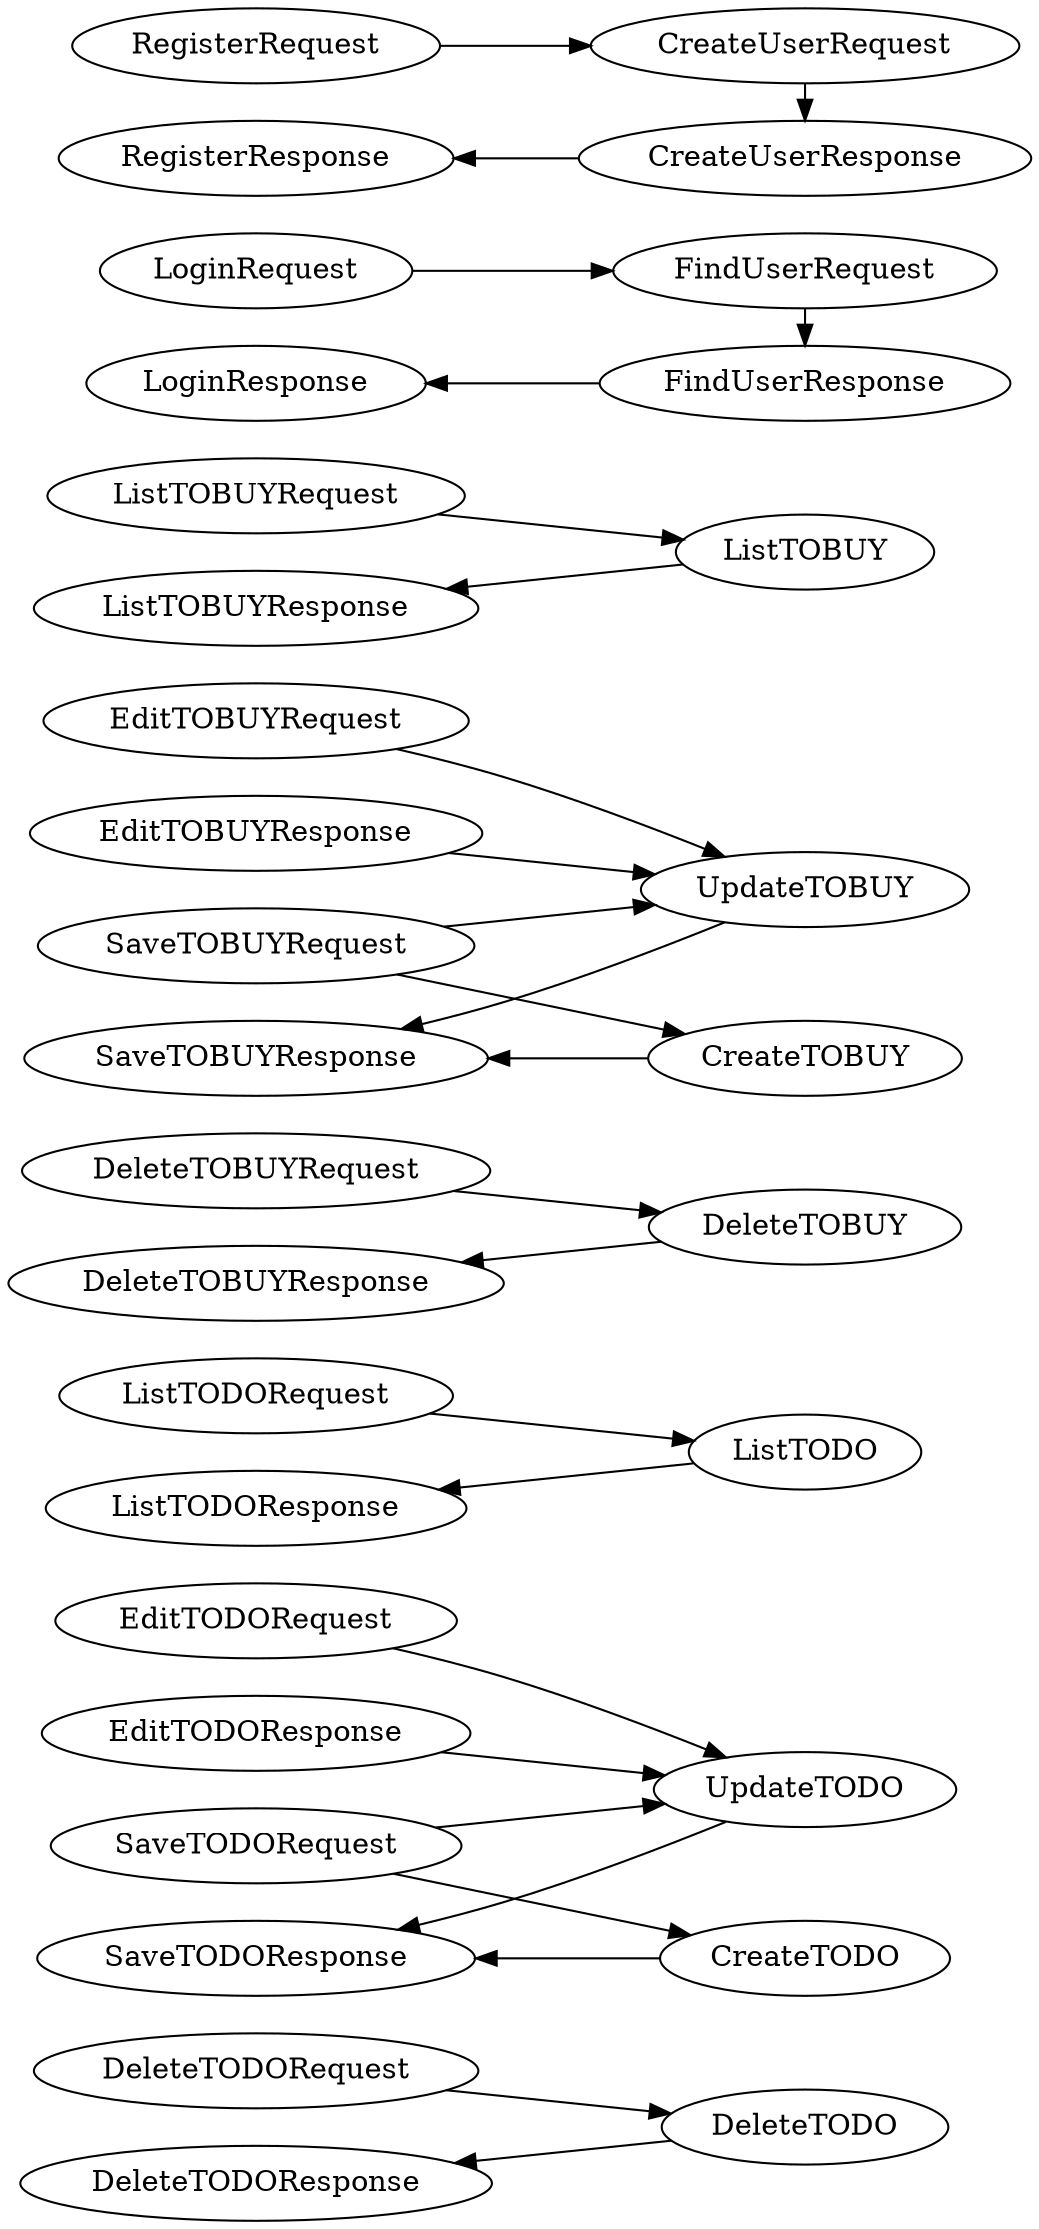 digraph architecture {


//GraphViz Engine: Dot
//You can generate image by online generators, for example - https://dreampuf.github.io/GraphvizOnline/


rankdir=LR; 


forcelabels=true;


/* DTO.Public.TODO.DeleteTODORequest */
DTO_Public_TODO_DeleteTODORequest[label="DeleteTODORequest"];
/* DTO.Public.TODO.DeleteTODOResponse */
DTO_Public_TODO_DeleteTODOResponse[label="DeleteTODOResponse"];
/* DTO.Public.TODO.EditTODORequest */
DTO_Public_TODO_EditTODORequest[label="EditTODORequest"];
/* DTO.Public.TODO.EditTODOResponse */
DTO_Public_TODO_EditTODOResponse[label="EditTODOResponse"];
/* DTO.Public.TODO.ListTODORequest */
DTO_Public_TODO_ListTODORequest[label="ListTODORequest"];
/* DTO.Public.TODO.ListTODOResponse */
DTO_Public_TODO_ListTODOResponse[label="ListTODOResponse"];
/* DTO.Public.TODO.SaveTODORequest */
DTO_Public_TODO_SaveTODORequest[label="SaveTODORequest"];
/* DTO.Public.TODO.SaveTODOResponse */
DTO_Public_TODO_SaveTODOResponse[label="SaveTODOResponse"];
/* DTO.Public.TOBUY.DeleteTOBUYRequest */
DTO_Public_TOBUY_DeleteTOBUYRequest[label="DeleteTOBUYRequest"];
/* DTO.Public.TOBUY.DeleteTOBUYResponse */
DTO_Public_TOBUY_DeleteTOBUYResponse[label="DeleteTOBUYResponse"];
/* DTO.Public.TOBUY.EditTOBUYRequest */
DTO_Public_TOBUY_EditTOBUYRequest[label="EditTOBUYRequest"];
/* DTO.Public.TOBUY.EditTOBUYResponse */
DTO_Public_TOBUY_EditTOBUYResponse[label="EditTOBUYResponse"];
/* DTO.Public.TOBUY.ListTOBUYRequest */
DTO_Public_TOBUY_ListTOBUYRequest[label="ListTOBUYRequest"];
/* DTO.Public.TOBUY.ListTOBUYResponse */
DTO_Public_TOBUY_ListTOBUYResponse[label="ListTOBUYResponse"];
/* DTO.Public.TOBUY.SaveTOBUYRequest */
DTO_Public_TOBUY_SaveTOBUYRequest[label="SaveTOBUYRequest"];
/* DTO.Public.TOBUY.SaveTOBUYResponse */
DTO_Public_TOBUY_SaveTOBUYResponse[label="SaveTOBUYResponse"];
/* DTO.Public.Account.LoginRequest */
DTO_Public_Account_LoginRequest[label="LoginRequest"];
/* DTO.Public.Account.LoginResponse */
DTO_Public_Account_LoginResponse[label="LoginResponse"];
/* DTO.Public.Account.RegisterRequest */
DTO_Public_Account_RegisterRequest[label="RegisterRequest"];
/* DTO.Public.Account.RegisterResponse */
DTO_Public_Account_RegisterResponse[label="RegisterResponse"];
/* DTO.Internal.TODO.CreateTODO */
DTO_Internal_TODO_CreateTODO[label="CreateTODO"];
/* DTO.Internal.TODO.DeleteTODO */
DTO_Internal_TODO_DeleteTODO[label="DeleteTODO"];
/* DTO.Internal.TODO.ListTODO */
DTO_Internal_TODO_ListTODO[label="ListTODO"];
/* DTO.Internal.TODO.UpdateTODO */
DTO_Internal_TODO_UpdateTODO[label="UpdateTODO"];
/* DTO.Internal.TOBUY.CreateTOBUY */
DTO_Internal_TOBUY_CreateTOBUY[label="CreateTOBUY"];
/* DTO.Internal.TOBUY.DeleteTOBUY */
DTO_Internal_TOBUY_DeleteTOBUY[label="DeleteTOBUY"];
/* DTO.Internal.TOBUY.ListTOBUY */
DTO_Internal_TOBUY_ListTOBUY[label="ListTOBUY"];
/* DTO.Internal.TOBUY.UpdateTOBUY */
DTO_Internal_TOBUY_UpdateTOBUY[label="UpdateTOBUY"];
/* DTO.Internal.Account.CreateUserRequest */
DTO_Internal_Account_CreateUserRequest[label="CreateUserRequest"];
/* DTO.Internal.Account.CreateUserResponse */
DTO_Internal_Account_CreateUserResponse[label="CreateUserResponse"];
/* DTO.Internal.Account.FindUserRequest */
DTO_Internal_Account_FindUserRequest[label="FindUserRequest"];
/* DTO.Internal.Account.FindUserResponse */
DTO_Internal_Account_FindUserResponse[label="FindUserResponse"];




subgraph _86f6082fff874241a253cf041f40bc78 {

DTO_Public_TODO_DeleteTODORequest -> DTO_Internal_TODO_DeleteTODO[color="black"];
DTO_Internal_TODO_DeleteTODO -> DTO_Public_TODO_DeleteTODOResponse[color="black"];
}




subgraph _369b4f2e6ad647e4a55d7e07accb6301 {

DTO_Public_TODO_ListTODORequest -> DTO_Internal_TODO_ListTODO[color="black"];
DTO_Internal_TODO_ListTODO -> DTO_Public_TODO_ListTODOResponse[color="black"];
}




subgraph _84ac44f4039e4079be473fa6e34e04a6 {

DTO_Public_TODO_SaveTODORequest -> DTO_Internal_TODO_CreateTODO[color="black"];
DTO_Internal_TODO_CreateTODO -> DTO_Public_TODO_SaveTODOResponse[color="black"];
DTO_Public_TODO_EditTODORequest -> DTO_Internal_TODO_UpdateTODO[color="black"];
DTO_Public_TODO_EditTODOResponse -> DTO_Internal_TODO_UpdateTODO[color="black"];
DTO_Public_TODO_SaveTODORequest -> DTO_Internal_TODO_UpdateTODO[color="black"];
DTO_Internal_TODO_UpdateTODO -> DTO_Public_TODO_SaveTODOResponse[color="black"];
}




subgraph _7d6f5de5dd10488f91a2121e153176f2 {

DTO_Public_TOBUY_DeleteTOBUYRequest -> DTO_Internal_TOBUY_DeleteTOBUY[color="black"];
DTO_Internal_TOBUY_DeleteTOBUY -> DTO_Public_TOBUY_DeleteTOBUYResponse[color="black"];
}




subgraph _0d3bfff81aba424bb7b32e0da9fa7d96 {

DTO_Public_TOBUY_ListTOBUYRequest -> DTO_Internal_TOBUY_ListTOBUY[color="black"];
DTO_Internal_TOBUY_ListTOBUY -> DTO_Public_TOBUY_ListTOBUYResponse[color="black"];
}




subgraph _9c5ecda99ef948e0abc029f08c144969 {

DTO_Public_TOBUY_SaveTOBUYRequest -> DTO_Internal_TOBUY_CreateTOBUY[color="black"];
DTO_Internal_TOBUY_CreateTOBUY -> DTO_Public_TOBUY_SaveTOBUYResponse[color="black"];
DTO_Public_TOBUY_EditTOBUYRequest -> DTO_Internal_TOBUY_UpdateTOBUY[color="black"];
DTO_Public_TOBUY_EditTOBUYResponse -> DTO_Internal_TOBUY_UpdateTOBUY[color="black"];
DTO_Public_TOBUY_SaveTOBUYRequest -> DTO_Internal_TOBUY_UpdateTOBUY[color="black"];
DTO_Internal_TOBUY_UpdateTOBUY -> DTO_Public_TOBUY_SaveTOBUYResponse[color="black"];
}




subgraph _923943bce10143ae92262fecd4101e86 {

DTO_Public_Account_RegisterRequest -> DTO_Internal_Account_CreateUserRequest[color="black"];
DTO_Internal_Account_CreateUserRequest -> DTO_Internal_Account_CreateUserResponse[color="black"];
DTO_Internal_Account_CreateUserResponse -> DTO_Public_Account_RegisterResponse[color="black"];
}




subgraph _7254a2a520ac491a86002dd154acc74e {

DTO_Public_Account_LoginRequest -> DTO_Internal_Account_FindUserRequest[color="black"];
DTO_Internal_Account_FindUserRequest -> DTO_Internal_Account_FindUserResponse[color="black"];
DTO_Internal_Account_FindUserResponse -> DTO_Public_Account_LoginResponse[color="black"];
}


{/* ServiceName Web*/ rank=same;DTO_Public_TODO_DeleteTODORequest, DTO_Public_TODO_DeleteTODOResponse, DTO_Public_TODO_EditTODORequest, DTO_Public_TODO_EditTODOResponse, DTO_Public_TODO_ListTODORequest, DTO_Public_TODO_ListTODOResponse, DTO_Public_TODO_SaveTODORequest, DTO_Public_TODO_SaveTODOResponse, DTO_Public_TOBUY_DeleteTOBUYRequest, DTO_Public_TOBUY_DeleteTOBUYResponse, DTO_Public_TOBUY_EditTOBUYRequest, DTO_Public_TOBUY_EditTOBUYResponse, DTO_Public_TOBUY_ListTOBUYRequest, DTO_Public_TOBUY_ListTOBUYResponse, DTO_Public_TOBUY_SaveTOBUYRequest, DTO_Public_TOBUY_SaveTOBUYResponse, DTO_Public_Account_LoginRequest, DTO_Public_Account_LoginResponse, DTO_Public_Account_RegisterRequest, DTO_Public_Account_RegisterResponse}

{/* ServiceName ToDoSrv*/ rank=same;DTO_Internal_TODO_CreateTODO, DTO_Internal_TODO_DeleteTODO, DTO_Internal_TODO_ListTODO, DTO_Internal_TODO_UpdateTODO}

{/* ServiceName TOBUYSrv*/ rank=same;DTO_Internal_TOBUY_CreateTOBUY, DTO_Internal_TOBUY_DeleteTOBUY, DTO_Internal_TOBUY_ListTOBUY, DTO_Internal_TOBUY_UpdateTOBUY}

{/* ServiceName Account*/ rank=same;DTO_Internal_Account_CreateUserRequest, DTO_Internal_Account_CreateUserResponse, DTO_Internal_Account_FindUserRequest, DTO_Internal_Account_FindUserResponse}


}
